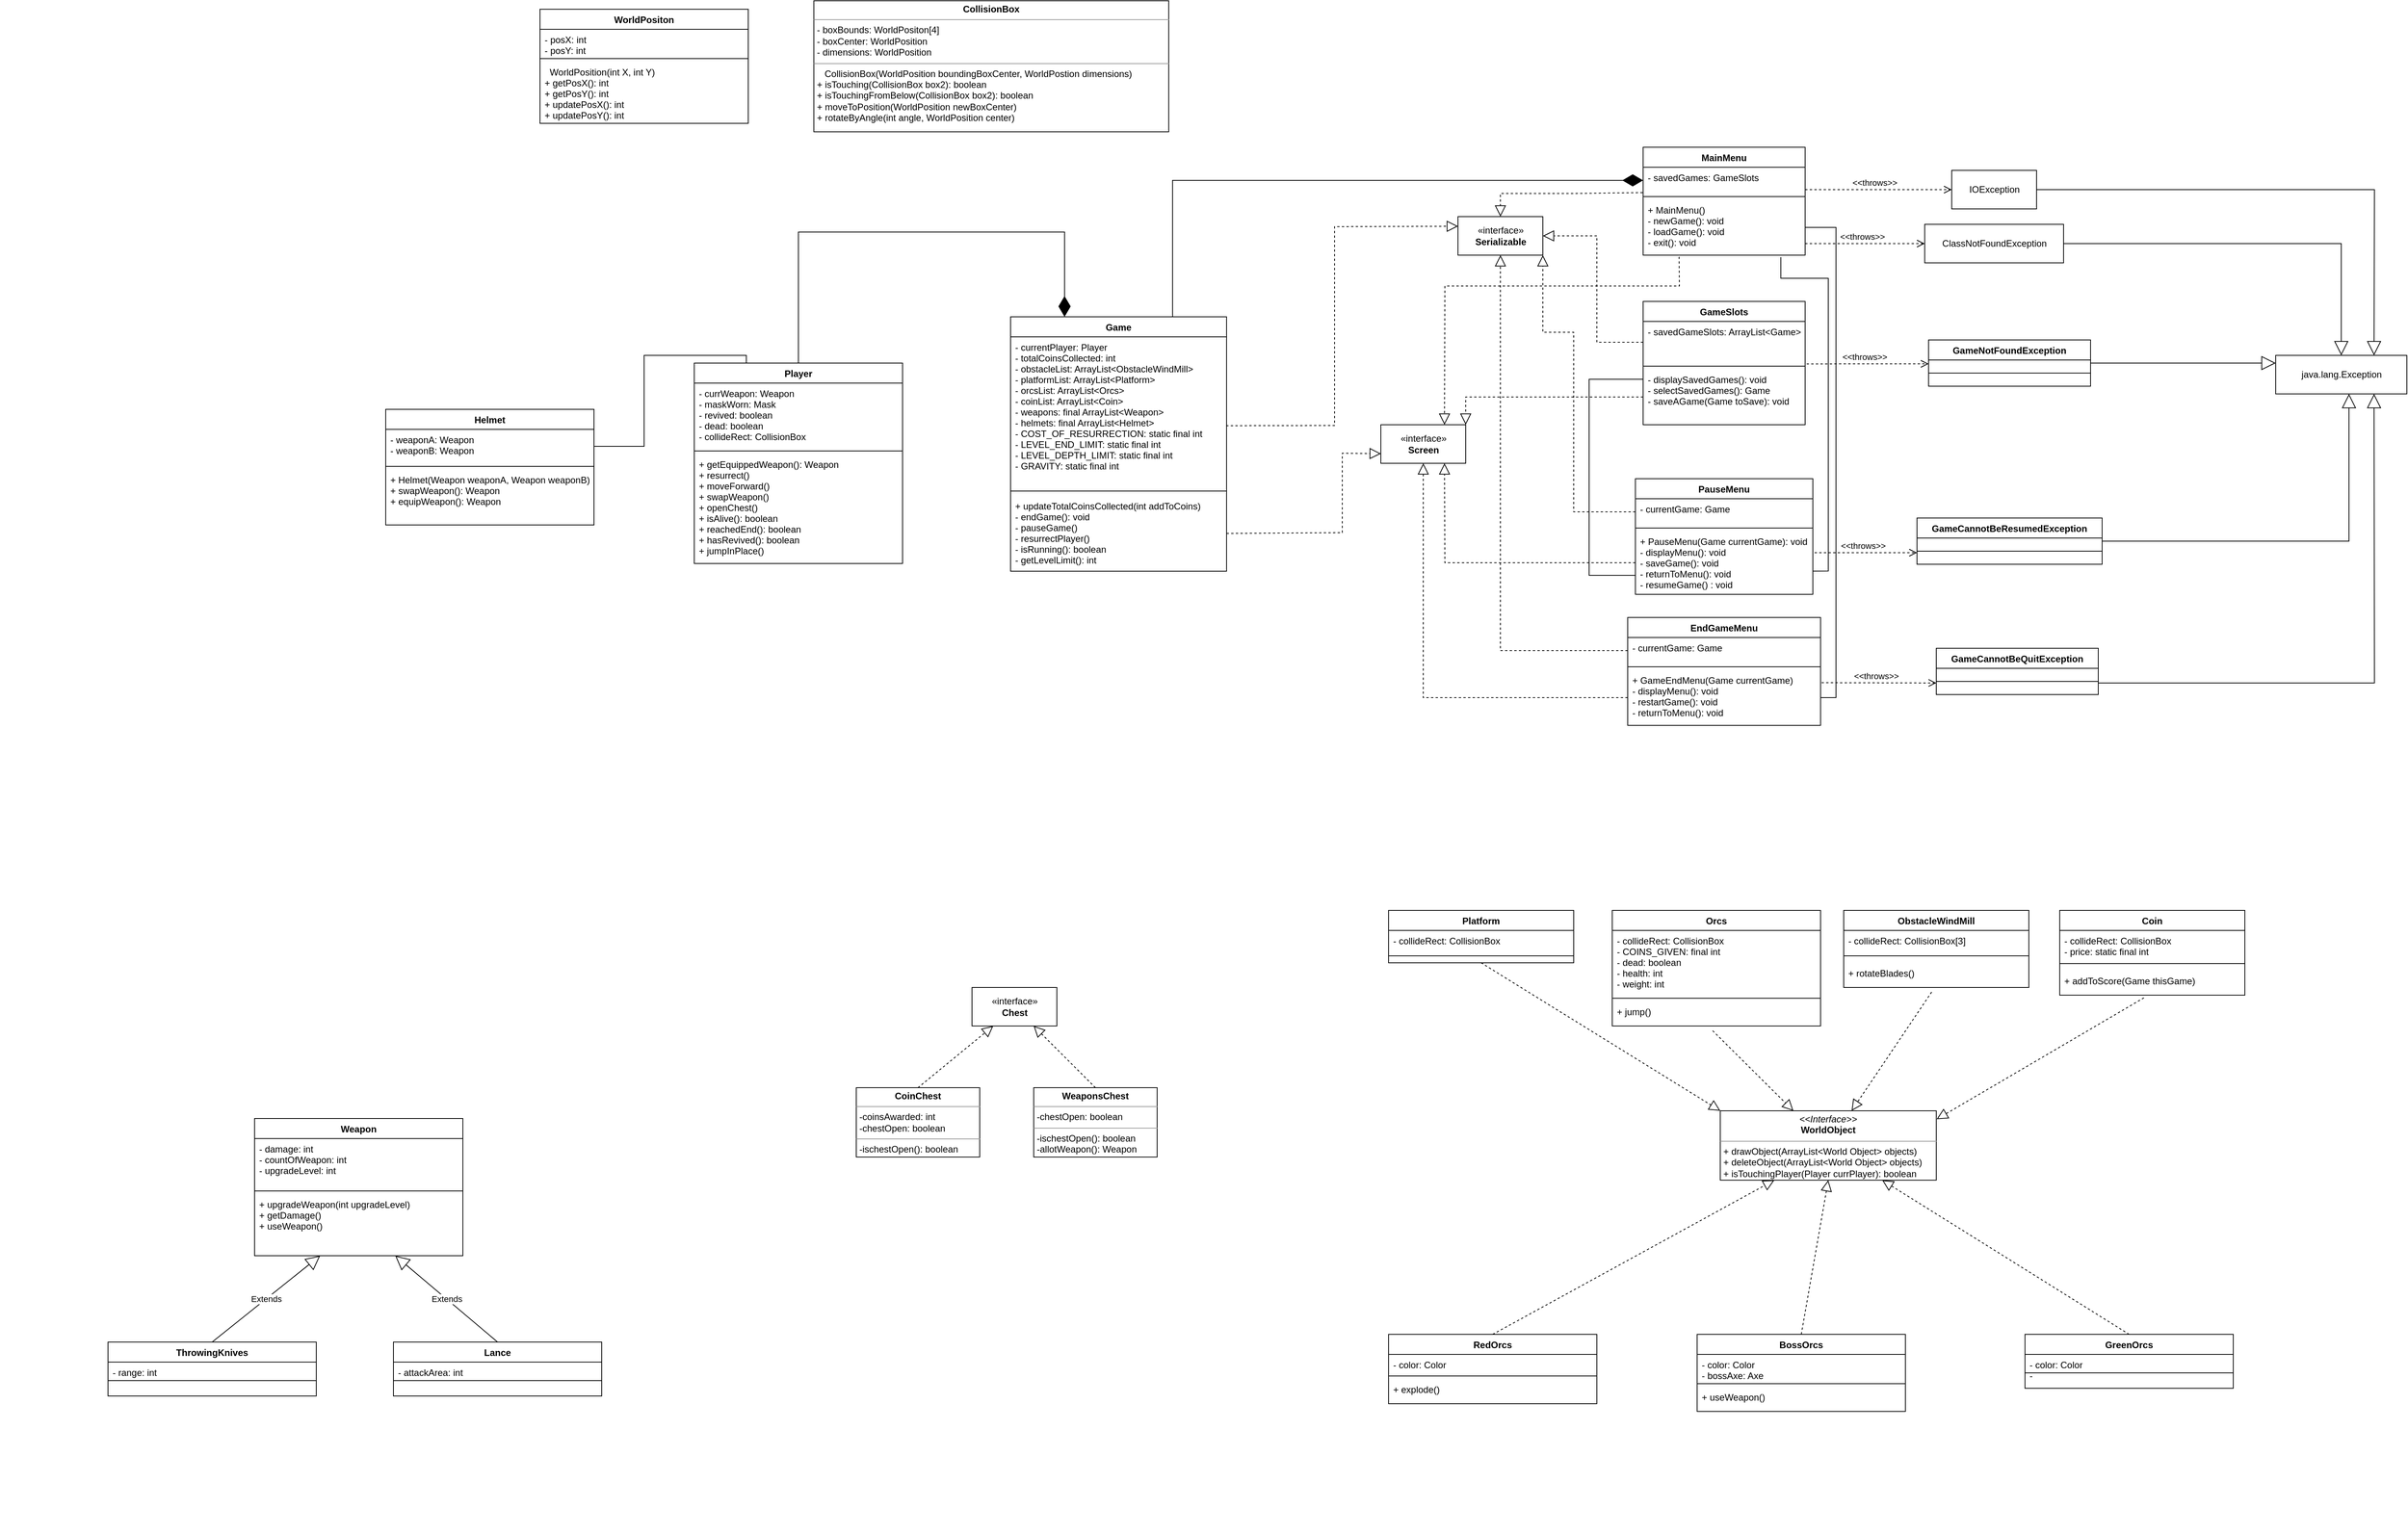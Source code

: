 <mxfile version="15.8.3" type="github">
  <diagram id="gX0NP72L9NF0O32XfgGe" name="Page-1">
    <mxGraphModel dx="6495" dy="1543" grid="1" gridSize="10" guides="1" tooltips="1" connect="1" arrows="1" fold="1" page="1" pageScale="1" pageWidth="3300" pageHeight="4681" math="0" shadow="0">
      <root>
        <mxCell id="0" />
        <mxCell id="1" parent="0" />
        <mxCell id="hK0s2O0z6G4P-B0Uy8Qg-1" value="«interface»&lt;br&gt;&lt;b&gt;Serializable&lt;/b&gt;" style="html=1;" parent="1" vertex="1">
          <mxGeometry x="1850" y="310" width="110" height="50" as="geometry" />
        </mxCell>
        <mxCell id="hK0s2O0z6G4P-B0Uy8Qg-2" value="MainMenu" style="swimlane;fontStyle=1;align=center;verticalAlign=top;childLayout=stackLayout;horizontal=1;startSize=26;horizontalStack=0;resizeParent=1;resizeParentMax=0;resizeLast=0;collapsible=1;marginBottom=0;" parent="1" vertex="1">
          <mxGeometry x="2090" y="220" width="210" height="140" as="geometry" />
        </mxCell>
        <mxCell id="hK0s2O0z6G4P-B0Uy8Qg-3" value="- savedGames: GameSlots" style="text;strokeColor=none;fillColor=none;align=left;verticalAlign=top;spacingLeft=4;spacingRight=4;overflow=hidden;rotatable=0;points=[[0,0.5],[1,0.5]];portConstraint=eastwest;" parent="hK0s2O0z6G4P-B0Uy8Qg-2" vertex="1">
          <mxGeometry y="26" width="210" height="34" as="geometry" />
        </mxCell>
        <mxCell id="hK0s2O0z6G4P-B0Uy8Qg-4" value="" style="line;strokeWidth=1;fillColor=none;align=left;verticalAlign=middle;spacingTop=-1;spacingLeft=3;spacingRight=3;rotatable=0;labelPosition=right;points=[];portConstraint=eastwest;" parent="hK0s2O0z6G4P-B0Uy8Qg-2" vertex="1">
          <mxGeometry y="60" width="210" height="8" as="geometry" />
        </mxCell>
        <mxCell id="hK0s2O0z6G4P-B0Uy8Qg-5" value="+ MainMenu()&#xa;- newGame(): void&#xa;- loadGame(): void&#xa;- exit(): void" style="text;strokeColor=none;fillColor=none;align=left;verticalAlign=top;spacingLeft=4;spacingRight=4;overflow=hidden;rotatable=0;points=[[0,0.5],[1,0.5]];portConstraint=eastwest;" parent="hK0s2O0z6G4P-B0Uy8Qg-2" vertex="1">
          <mxGeometry y="68" width="210" height="72" as="geometry" />
        </mxCell>
        <mxCell id="vOEEPBtdWCrj8-D4H_Gn-2" value="Game" style="swimlane;fontStyle=1;align=center;verticalAlign=top;childLayout=stackLayout;horizontal=1;startSize=26;horizontalStack=0;resizeParent=1;resizeParentMax=0;resizeLast=0;collapsible=1;marginBottom=0;" parent="1" vertex="1">
          <mxGeometry x="1270" y="440" width="280" height="330" as="geometry" />
        </mxCell>
        <mxCell id="vOEEPBtdWCrj8-D4H_Gn-3" value="- currentPlayer: Player&#xa;- totalCoinsCollected: int&#xa;- obstacleList: ArrayList&lt;ObstacleWindMill&gt;&#xa;- platformList: ArrayList&lt;Platform&gt;&#xa;- orcsList: ArrayList&lt;Orcs&gt;&#xa;- coinList: ArrayList&lt;Coin&gt;&#xa;- weapons: final ArrayList&lt;Weapon&gt;&#xa;- helmets: final ArrayList&lt;Helmet&gt;&#xa;- COST_OF_RESURRECTION: static final int&#xa;- LEVEL_END_LIMIT: static final int&#xa;- LEVEL_DEPTH_LIMIT: static final int&#xa;- GRAVITY: static final int&#xa;" style="text;strokeColor=none;fillColor=none;align=left;verticalAlign=top;spacingLeft=4;spacingRight=4;overflow=hidden;rotatable=0;points=[[0,0.5],[1,0.5]];portConstraint=eastwest;" parent="vOEEPBtdWCrj8-D4H_Gn-2" vertex="1">
          <mxGeometry y="26" width="280" height="194" as="geometry" />
        </mxCell>
        <mxCell id="vOEEPBtdWCrj8-D4H_Gn-4" value="" style="line;strokeWidth=1;fillColor=none;align=left;verticalAlign=middle;spacingTop=-1;spacingLeft=3;spacingRight=3;rotatable=0;labelPosition=right;points=[];portConstraint=eastwest;" parent="vOEEPBtdWCrj8-D4H_Gn-2" vertex="1">
          <mxGeometry y="220" width="280" height="12" as="geometry" />
        </mxCell>
        <mxCell id="vOEEPBtdWCrj8-D4H_Gn-5" value="+ updateTotalCoinsCollected(int addToCoins)&#xa;- endGame(): void&#xa;- pauseGame()&#xa;- resurrectPlayer()&#xa;- isRunning(): boolean&#xa;- getLevelLimit(): int" style="text;strokeColor=none;fillColor=none;align=left;verticalAlign=top;spacingLeft=4;spacingRight=4;overflow=hidden;rotatable=0;points=[[0,0.5],[1,0.5]];portConstraint=eastwest;" parent="vOEEPBtdWCrj8-D4H_Gn-2" vertex="1">
          <mxGeometry y="232" width="280" height="98" as="geometry" />
        </mxCell>
        <mxCell id="vOEEPBtdWCrj8-D4H_Gn-6" value="Player" style="swimlane;fontStyle=1;align=center;verticalAlign=top;childLayout=stackLayout;horizontal=1;startSize=26;horizontalStack=0;resizeParent=1;resizeParentMax=0;resizeLast=0;collapsible=1;marginBottom=0;" parent="1" vertex="1">
          <mxGeometry x="860" y="500" width="270" height="260" as="geometry" />
        </mxCell>
        <mxCell id="vOEEPBtdWCrj8-D4H_Gn-7" value="- currWeapon: Weapon&#xa;- maskWorn: Mask&#xa;- revived: boolean&#xa;- dead: boolean&#xa;- collideRect: CollisionBox" style="text;strokeColor=none;fillColor=none;align=left;verticalAlign=top;spacingLeft=4;spacingRight=4;overflow=hidden;rotatable=0;points=[[0,0.5],[1,0.5]];portConstraint=eastwest;" parent="vOEEPBtdWCrj8-D4H_Gn-6" vertex="1">
          <mxGeometry y="26" width="270" height="84" as="geometry" />
        </mxCell>
        <mxCell id="vOEEPBtdWCrj8-D4H_Gn-8" value="" style="line;strokeWidth=1;fillColor=none;align=left;verticalAlign=middle;spacingTop=-1;spacingLeft=3;spacingRight=3;rotatable=0;labelPosition=right;points=[];portConstraint=eastwest;" parent="vOEEPBtdWCrj8-D4H_Gn-6" vertex="1">
          <mxGeometry y="110" width="270" height="8" as="geometry" />
        </mxCell>
        <mxCell id="vOEEPBtdWCrj8-D4H_Gn-9" value="+ getEquippedWeapon(): Weapon&#xa;+ resurrect()&#xa;+ moveForward()&#xa;+ swapWeapon()&#xa;+ openChest()&#xa;+ isAlive(): boolean&#xa;+ reachedEnd(): boolean&#xa;+ hasRevived(): boolean&#xa;+ jumpInPlace()" style="text;strokeColor=none;fillColor=none;align=left;verticalAlign=top;spacingLeft=4;spacingRight=4;overflow=hidden;rotatable=0;points=[[0,0.5],[1,0.5]];portConstraint=eastwest;" parent="vOEEPBtdWCrj8-D4H_Gn-6" vertex="1">
          <mxGeometry y="118" width="270" height="142" as="geometry" />
        </mxCell>
        <mxCell id="vOEEPBtdWCrj8-D4H_Gn-15" value="GameSlots" style="swimlane;fontStyle=1;align=center;verticalAlign=top;childLayout=stackLayout;horizontal=1;startSize=26;horizontalStack=0;resizeParent=1;resizeParentMax=0;resizeLast=0;collapsible=1;marginBottom=0;" parent="1" vertex="1">
          <mxGeometry x="2090" y="420" width="210" height="160" as="geometry" />
        </mxCell>
        <mxCell id="vOEEPBtdWCrj8-D4H_Gn-16" value="- savedGameSlots: ArrayList&lt;Game&gt;" style="text;strokeColor=none;fillColor=none;align=left;verticalAlign=top;spacingLeft=4;spacingRight=4;overflow=hidden;rotatable=0;points=[[0,0.5],[1,0.5]];portConstraint=eastwest;" parent="vOEEPBtdWCrj8-D4H_Gn-15" vertex="1">
          <mxGeometry y="26" width="210" height="54" as="geometry" />
        </mxCell>
        <mxCell id="vOEEPBtdWCrj8-D4H_Gn-17" value="" style="line;strokeWidth=1;fillColor=none;align=left;verticalAlign=middle;spacingTop=-1;spacingLeft=3;spacingRight=3;rotatable=0;labelPosition=right;points=[];portConstraint=eastwest;" parent="vOEEPBtdWCrj8-D4H_Gn-15" vertex="1">
          <mxGeometry y="80" width="210" height="8" as="geometry" />
        </mxCell>
        <mxCell id="vOEEPBtdWCrj8-D4H_Gn-18" value="- displaySavedGames(): void&#xa;- selectSavedGames(): Game&#xa;- saveAGame(Game toSave): void&#xa;" style="text;strokeColor=none;fillColor=none;align=left;verticalAlign=top;spacingLeft=4;spacingRight=4;overflow=hidden;rotatable=0;points=[[0,0.5],[1,0.5]];portConstraint=eastwest;" parent="vOEEPBtdWCrj8-D4H_Gn-15" vertex="1">
          <mxGeometry y="88" width="210" height="72" as="geometry" />
        </mxCell>
        <mxCell id="vOEEPBtdWCrj8-D4H_Gn-20" value="PauseMenu" style="swimlane;fontStyle=1;align=center;verticalAlign=top;childLayout=stackLayout;horizontal=1;startSize=26;horizontalStack=0;resizeParent=1;resizeParentMax=0;resizeLast=0;collapsible=1;marginBottom=0;" parent="1" vertex="1">
          <mxGeometry x="2080" y="650" width="230" height="150" as="geometry" />
        </mxCell>
        <mxCell id="vOEEPBtdWCrj8-D4H_Gn-21" value="- currentGame: Game" style="text;strokeColor=none;fillColor=none;align=left;verticalAlign=top;spacingLeft=4;spacingRight=4;overflow=hidden;rotatable=0;points=[[0,0.5],[1,0.5]];portConstraint=eastwest;" parent="vOEEPBtdWCrj8-D4H_Gn-20" vertex="1">
          <mxGeometry y="26" width="230" height="34" as="geometry" />
        </mxCell>
        <mxCell id="vOEEPBtdWCrj8-D4H_Gn-22" value="" style="line;strokeWidth=1;fillColor=none;align=left;verticalAlign=middle;spacingTop=-1;spacingLeft=3;spacingRight=3;rotatable=0;labelPosition=right;points=[];portConstraint=eastwest;" parent="vOEEPBtdWCrj8-D4H_Gn-20" vertex="1">
          <mxGeometry y="60" width="230" height="8" as="geometry" />
        </mxCell>
        <mxCell id="vOEEPBtdWCrj8-D4H_Gn-23" value="+ PauseMenu(Game currentGame): void&#xa;- displayMenu(): void&#xa;- saveGame(): void&#xa;- returnToMenu(): void&#xa;- resumeGame() : void" style="text;strokeColor=none;fillColor=none;align=left;verticalAlign=top;spacingLeft=4;spacingRight=4;overflow=hidden;rotatable=0;points=[[0,0.5],[1,0.5]];portConstraint=eastwest;" parent="vOEEPBtdWCrj8-D4H_Gn-20" vertex="1">
          <mxGeometry y="68" width="230" height="82" as="geometry" />
        </mxCell>
        <mxCell id="vOEEPBtdWCrj8-D4H_Gn-24" value="Helmet" style="swimlane;fontStyle=1;align=center;verticalAlign=top;childLayout=stackLayout;horizontal=1;startSize=26;horizontalStack=0;resizeParent=1;resizeParentMax=0;resizeLast=0;collapsible=1;marginBottom=0;" parent="1" vertex="1">
          <mxGeometry x="460" y="560" width="270" height="150" as="geometry" />
        </mxCell>
        <mxCell id="vOEEPBtdWCrj8-D4H_Gn-25" value="- weaponA: Weapon&#xa;- weaponB: Weapon" style="text;strokeColor=none;fillColor=none;align=left;verticalAlign=top;spacingLeft=4;spacingRight=4;overflow=hidden;rotatable=0;points=[[0,0.5],[1,0.5]];portConstraint=eastwest;" parent="vOEEPBtdWCrj8-D4H_Gn-24" vertex="1">
          <mxGeometry y="26" width="270" height="44" as="geometry" />
        </mxCell>
        <mxCell id="vOEEPBtdWCrj8-D4H_Gn-26" value="" style="line;strokeWidth=1;fillColor=none;align=left;verticalAlign=middle;spacingTop=-1;spacingLeft=3;spacingRight=3;rotatable=0;labelPosition=right;points=[];portConstraint=eastwest;" parent="vOEEPBtdWCrj8-D4H_Gn-24" vertex="1">
          <mxGeometry y="70" width="270" height="8" as="geometry" />
        </mxCell>
        <mxCell id="vOEEPBtdWCrj8-D4H_Gn-27" value="+ Helmet(Weapon weaponA, Weapon weaponB)&#xa;+ swapWeapon(): Weapon&#xa;+ equipWeapon(): Weapon" style="text;strokeColor=none;fillColor=none;align=left;verticalAlign=top;spacingLeft=4;spacingRight=4;overflow=hidden;rotatable=0;points=[[0,0.5],[1,0.5]];portConstraint=eastwest;" parent="vOEEPBtdWCrj8-D4H_Gn-24" vertex="1">
          <mxGeometry y="78" width="270" height="72" as="geometry" />
        </mxCell>
        <mxCell id="x3uX6tjqPAJb4ptlxCma-19" value="WorldPositon" style="swimlane;fontStyle=1;align=center;verticalAlign=top;childLayout=stackLayout;horizontal=1;startSize=26;horizontalStack=0;resizeParent=1;resizeParentMax=0;resizeLast=0;collapsible=1;marginBottom=0;" parent="1" vertex="1">
          <mxGeometry x="660" y="41" width="270" height="148" as="geometry">
            <mxRectangle x="330" y="780" width="70" height="26" as="alternateBounds" />
          </mxGeometry>
        </mxCell>
        <mxCell id="x3uX6tjqPAJb4ptlxCma-20" value="- posX: int&#xa;- posY: int" style="text;strokeColor=none;fillColor=none;align=left;verticalAlign=top;spacingLeft=4;spacingRight=4;overflow=hidden;rotatable=0;points=[[0,0.5],[1,0.5]];portConstraint=eastwest;" parent="x3uX6tjqPAJb4ptlxCma-19" vertex="1">
          <mxGeometry y="26" width="270" height="34" as="geometry" />
        </mxCell>
        <mxCell id="x3uX6tjqPAJb4ptlxCma-21" value="" style="line;strokeWidth=1;fillColor=none;align=left;verticalAlign=middle;spacingTop=-1;spacingLeft=3;spacingRight=3;rotatable=0;labelPosition=right;points=[];portConstraint=eastwest;" parent="x3uX6tjqPAJb4ptlxCma-19" vertex="1">
          <mxGeometry y="60" width="270" height="8" as="geometry" />
        </mxCell>
        <mxCell id="x3uX6tjqPAJb4ptlxCma-22" value="  WorldPosition(int X, int Y)&#xa;+ getPosX(): int&#xa;+ getPosY(): int&#xa;+ updatePosX(): int&#xa;+ updatePosY(): int" style="text;strokeColor=none;fillColor=none;align=left;verticalAlign=top;spacingLeft=4;spacingRight=4;overflow=hidden;rotatable=0;points=[[0,0.5],[1,0.5]];portConstraint=eastwest;" parent="x3uX6tjqPAJb4ptlxCma-19" vertex="1">
          <mxGeometry y="68" width="270" height="80" as="geometry" />
        </mxCell>
        <mxCell id="x3uX6tjqPAJb4ptlxCma-23" value="&lt;p style=&quot;margin: 0px ; margin-top: 4px ; text-align: center&quot;&gt;&lt;b&gt;CollisionBox&lt;/b&gt;&lt;/p&gt;&lt;hr size=&quot;1&quot;&gt;&lt;p style=&quot;margin: 0px ; margin-left: 4px&quot;&gt;- boxBounds: WorldPositon[4]&lt;/p&gt;&lt;p style=&quot;margin: 0px ; margin-left: 4px&quot;&gt;- boxCenter: WorldPosition&lt;/p&gt;&lt;p style=&quot;margin: 0px ; margin-left: 4px&quot;&gt;- dimensions: WorldPosition&lt;/p&gt;&lt;hr size=&quot;1&quot;&gt;&lt;p style=&quot;margin: 0px ; margin-left: 4px&quot;&gt;&amp;nbsp; &amp;nbsp;CollisionBox(WorldPosition boundingBoxCenter, WorldPostion dimensions)&lt;/p&gt;&lt;p style=&quot;margin: 0px ; margin-left: 4px&quot;&gt;+ isTouching(CollisionBox box2): boolean&lt;br&gt;&lt;/p&gt;&lt;p style=&quot;margin: 0px ; margin-left: 4px&quot;&gt;+ isTouchingFromBelow(CollisionBox box2): boolean&lt;/p&gt;&lt;p style=&quot;margin: 0px ; margin-left: 4px&quot;&gt;+ moveToPosition(WorldPosition newBoxCenter)&lt;/p&gt;&lt;p style=&quot;margin: 0px ; margin-left: 4px&quot;&gt;+ rotateByAngle(int angle, WorldPosition center)&lt;/p&gt;" style="verticalAlign=top;align=left;overflow=fill;fontSize=12;fontFamily=Helvetica;html=1;" parent="1" vertex="1">
          <mxGeometry x="1015" y="30" width="460" height="170" as="geometry" />
        </mxCell>
        <mxCell id="x3uX6tjqPAJb4ptlxCma-48" value="" style="group" parent="1" vertex="1" connectable="0">
          <mxGeometry x="1760" y="1050" width="1110" height="510" as="geometry" />
        </mxCell>
        <mxCell id="6ModIIwXUPOdRBtdrD3C-42" value="" style="group" vertex="1" connectable="0" parent="x3uX6tjqPAJb4ptlxCma-48">
          <mxGeometry y="160" width="1110" height="350" as="geometry" />
        </mxCell>
        <mxCell id="JK8JX9TBD_QUvxRM9hjS-21" value="Orcs" style="swimlane;fontStyle=1;align=center;verticalAlign=top;childLayout=stackLayout;horizontal=1;startSize=26;horizontalStack=0;resizeParent=1;resizeParentMax=0;resizeLast=0;collapsible=1;marginBottom=0;" parent="6ModIIwXUPOdRBtdrD3C-42" vertex="1">
          <mxGeometry x="290" width="270" height="150" as="geometry">
            <mxRectangle x="330" y="780" width="70" height="26" as="alternateBounds" />
          </mxGeometry>
        </mxCell>
        <mxCell id="JK8JX9TBD_QUvxRM9hjS-22" value="- collideRect: CollisionBox&#xa;- COINS_GIVEN: final int&#xa;- dead: boolean&#xa;- health: int&#xa;- weight: int" style="text;strokeColor=none;fillColor=none;align=left;verticalAlign=top;spacingLeft=4;spacingRight=4;overflow=hidden;rotatable=0;points=[[0,0.5],[1,0.5]];portConstraint=eastwest;" parent="JK8JX9TBD_QUvxRM9hjS-21" vertex="1">
          <mxGeometry y="26" width="270" height="84" as="geometry" />
        </mxCell>
        <mxCell id="JK8JX9TBD_QUvxRM9hjS-23" value="" style="line;strokeWidth=1;fillColor=none;align=left;verticalAlign=middle;spacingTop=-1;spacingLeft=3;spacingRight=3;rotatable=0;labelPosition=right;points=[];portConstraint=eastwest;" parent="JK8JX9TBD_QUvxRM9hjS-21" vertex="1">
          <mxGeometry y="110" width="270" height="8" as="geometry" />
        </mxCell>
        <mxCell id="JK8JX9TBD_QUvxRM9hjS-24" value="+ jump()" style="text;strokeColor=none;fillColor=none;align=left;verticalAlign=top;spacingLeft=4;spacingRight=4;overflow=hidden;rotatable=0;points=[[0,0.5],[1,0.5]];portConstraint=eastwest;" parent="JK8JX9TBD_QUvxRM9hjS-21" vertex="1">
          <mxGeometry y="118" width="270" height="32" as="geometry" />
        </mxCell>
        <mxCell id="JK8JX9TBD_QUvxRM9hjS-25" value="ObstacleWindMill" style="swimlane;fontStyle=1;align=center;verticalAlign=top;childLayout=stackLayout;horizontal=1;startSize=26;horizontalStack=0;resizeParent=1;resizeParentMax=0;resizeLast=0;collapsible=1;marginBottom=0;" parent="6ModIIwXUPOdRBtdrD3C-42" vertex="1">
          <mxGeometry x="590" width="240" height="100" as="geometry">
            <mxRectangle x="330" y="780" width="70" height="26" as="alternateBounds" />
          </mxGeometry>
        </mxCell>
        <mxCell id="JK8JX9TBD_QUvxRM9hjS-26" value="- collideRect: CollisionBox[3] &#xa;" style="text;strokeColor=none;fillColor=none;align=left;verticalAlign=top;spacingLeft=4;spacingRight=4;overflow=hidden;rotatable=0;points=[[0,0.5],[1,0.5]];portConstraint=eastwest;" parent="JK8JX9TBD_QUvxRM9hjS-25" vertex="1">
          <mxGeometry y="26" width="240" height="24" as="geometry" />
        </mxCell>
        <mxCell id="JK8JX9TBD_QUvxRM9hjS-27" value="" style="line;strokeWidth=1;fillColor=none;align=left;verticalAlign=middle;spacingTop=-1;spacingLeft=3;spacingRight=3;rotatable=0;labelPosition=right;points=[];portConstraint=eastwest;" parent="JK8JX9TBD_QUvxRM9hjS-25" vertex="1">
          <mxGeometry y="50" width="240" height="18" as="geometry" />
        </mxCell>
        <mxCell id="JK8JX9TBD_QUvxRM9hjS-28" value="+ rotateBlades()" style="text;strokeColor=none;fillColor=none;align=left;verticalAlign=top;spacingLeft=4;spacingRight=4;overflow=hidden;rotatable=0;points=[[0,0.5],[1,0.5]];portConstraint=eastwest;fontStyle=0" parent="JK8JX9TBD_QUvxRM9hjS-25" vertex="1">
          <mxGeometry y="68" width="240" height="32" as="geometry" />
        </mxCell>
        <mxCell id="x3uX6tjqPAJb4ptlxCma-26" value="Platform" style="swimlane;fontStyle=1;align=center;verticalAlign=top;childLayout=stackLayout;horizontal=1;startSize=26;horizontalStack=0;resizeParent=1;resizeParentMax=0;resizeLast=0;collapsible=1;marginBottom=0;" parent="6ModIIwXUPOdRBtdrD3C-42" vertex="1">
          <mxGeometry width="240" height="68" as="geometry">
            <mxRectangle x="330" y="780" width="70" height="26" as="alternateBounds" />
          </mxGeometry>
        </mxCell>
        <mxCell id="x3uX6tjqPAJb4ptlxCma-27" value="- collideRect: CollisionBox" style="text;strokeColor=none;fillColor=none;align=left;verticalAlign=top;spacingLeft=4;spacingRight=4;overflow=hidden;rotatable=0;points=[[0,0.5],[1,0.5]];portConstraint=eastwest;" parent="x3uX6tjqPAJb4ptlxCma-26" vertex="1">
          <mxGeometry y="26" width="240" height="24" as="geometry" />
        </mxCell>
        <mxCell id="x3uX6tjqPAJb4ptlxCma-28" value="" style="line;strokeWidth=1;fillColor=none;align=left;verticalAlign=middle;spacingTop=-1;spacingLeft=3;spacingRight=3;rotatable=0;labelPosition=right;points=[];portConstraint=eastwest;" parent="x3uX6tjqPAJb4ptlxCma-26" vertex="1">
          <mxGeometry y="50" width="240" height="18" as="geometry" />
        </mxCell>
        <mxCell id="x3uX6tjqPAJb4ptlxCma-37" value="&lt;p style=&quot;margin: 0px ; margin-top: 4px ; text-align: center&quot;&gt;&lt;i&gt;&amp;lt;&amp;lt;Interface&amp;gt;&amp;gt;&lt;/i&gt;&lt;br&gt;&lt;b&gt;WorldObject&lt;/b&gt;&lt;/p&gt;&lt;hr size=&quot;1&quot;&gt;&lt;p style=&quot;margin: 0px ; margin-left: 4px&quot;&gt;&lt;span&gt;+ drawObject(ArrayList&amp;lt;World Object&amp;gt; objects)&lt;/span&gt;&lt;/p&gt;&lt;p style=&quot;margin: 0px ; margin-left: 4px&quot;&gt;&lt;span&gt;+ deleteObject(ArrayList&amp;lt;World Object&amp;gt; objects)&lt;/span&gt;&lt;/p&gt;&lt;p style=&quot;margin: 0px ; margin-left: 4px&quot;&gt;&lt;span&gt;+ isTouchingPlayer(Player currPlayer): boolean&lt;/span&gt;&lt;/p&gt;" style="verticalAlign=top;align=left;overflow=fill;fontSize=12;fontFamily=Helvetica;html=1;" parent="6ModIIwXUPOdRBtdrD3C-42" vertex="1">
          <mxGeometry x="430" y="260" width="280" height="90" as="geometry" />
        </mxCell>
        <mxCell id="x3uX6tjqPAJb4ptlxCma-42" value="Coin" style="swimlane;fontStyle=1;align=center;verticalAlign=top;childLayout=stackLayout;horizontal=1;startSize=26;horizontalStack=0;resizeParent=1;resizeParentMax=0;resizeLast=0;collapsible=1;marginBottom=0;" parent="6ModIIwXUPOdRBtdrD3C-42" vertex="1">
          <mxGeometry x="870" width="240" height="110" as="geometry">
            <mxRectangle x="330" y="780" width="70" height="26" as="alternateBounds" />
          </mxGeometry>
        </mxCell>
        <mxCell id="x3uX6tjqPAJb4ptlxCma-43" value="- collideRect: CollisionBox&#xa;- price: static final int" style="text;strokeColor=none;fillColor=none;align=left;verticalAlign=top;spacingLeft=4;spacingRight=4;overflow=hidden;rotatable=0;points=[[0,0.5],[1,0.5]];portConstraint=eastwest;" parent="x3uX6tjqPAJb4ptlxCma-42" vertex="1">
          <mxGeometry y="26" width="240" height="34" as="geometry" />
        </mxCell>
        <mxCell id="x3uX6tjqPAJb4ptlxCma-44" value="" style="line;strokeWidth=1;fillColor=none;align=left;verticalAlign=middle;spacingTop=-1;spacingLeft=3;spacingRight=3;rotatable=0;labelPosition=right;points=[];portConstraint=eastwest;" parent="x3uX6tjqPAJb4ptlxCma-42" vertex="1">
          <mxGeometry y="60" width="240" height="18" as="geometry" />
        </mxCell>
        <mxCell id="x3uX6tjqPAJb4ptlxCma-45" value="+ addToScore(Game thisGame)" style="text;strokeColor=none;fillColor=none;align=left;verticalAlign=top;spacingLeft=4;spacingRight=4;overflow=hidden;rotatable=0;points=[[0,0.5],[1,0.5]];portConstraint=eastwest;fontStyle=0" parent="x3uX6tjqPAJb4ptlxCma-42" vertex="1">
          <mxGeometry y="78" width="240" height="32" as="geometry" />
        </mxCell>
        <mxCell id="6ModIIwXUPOdRBtdrD3C-21" value="" style="endArrow=block;dashed=1;endFill=0;endSize=12;html=1;rounded=0;exitX=0.5;exitY=1;exitDx=0;exitDy=0;" edge="1" parent="6ModIIwXUPOdRBtdrD3C-42" source="x3uX6tjqPAJb4ptlxCma-26">
          <mxGeometry width="160" relative="1" as="geometry">
            <mxPoint x="-60" y="-225" as="sourcePoint" />
            <mxPoint x="430" y="260" as="targetPoint" />
            <Array as="points" />
          </mxGeometry>
        </mxCell>
        <mxCell id="6ModIIwXUPOdRBtdrD3C-24" value="" style="endArrow=block;dashed=1;endFill=0;endSize=12;html=1;rounded=0;exitX=0.482;exitY=1.19;exitDx=0;exitDy=0;exitPerimeter=0;" edge="1" parent="6ModIIwXUPOdRBtdrD3C-42" source="JK8JX9TBD_QUvxRM9hjS-24" target="x3uX6tjqPAJb4ptlxCma-37">
          <mxGeometry width="160" relative="1" as="geometry">
            <mxPoint x="130" y="10" as="sourcePoint" />
            <mxPoint x="420" y="-60" as="targetPoint" />
            <Array as="points" />
          </mxGeometry>
        </mxCell>
        <mxCell id="6ModIIwXUPOdRBtdrD3C-25" value="" style="endArrow=block;dashed=1;endFill=0;endSize=12;html=1;rounded=0;exitX=0.475;exitY=1.185;exitDx=0;exitDy=0;exitPerimeter=0;" edge="1" parent="6ModIIwXUPOdRBtdrD3C-42" source="JK8JX9TBD_QUvxRM9hjS-28" target="x3uX6tjqPAJb4ptlxCma-37">
          <mxGeometry width="160" relative="1" as="geometry">
            <mxPoint x="435" y="10" as="sourcePoint" />
            <mxPoint x="490" y="-60" as="targetPoint" />
            <Array as="points" />
          </mxGeometry>
        </mxCell>
        <mxCell id="6ModIIwXUPOdRBtdrD3C-26" value="" style="endArrow=block;dashed=1;endFill=0;endSize=12;html=1;rounded=0;exitX=0.455;exitY=1.106;exitDx=0;exitDy=0;entryX=1.002;entryY=0.121;entryDx=0;entryDy=0;exitPerimeter=0;entryPerimeter=0;" edge="1" parent="6ModIIwXUPOdRBtdrD3C-42" source="x3uX6tjqPAJb4ptlxCma-45" target="x3uX6tjqPAJb4ptlxCma-37">
          <mxGeometry width="160" relative="1" as="geometry">
            <mxPoint x="445" y="20" as="sourcePoint" />
            <mxPoint x="500" y="-50" as="targetPoint" />
            <Array as="points" />
          </mxGeometry>
        </mxCell>
        <mxCell id="x3uX6tjqPAJb4ptlxCma-54" value="EndGameMenu" style="swimlane;fontStyle=1;align=center;verticalAlign=top;childLayout=stackLayout;horizontal=1;startSize=26;horizontalStack=0;resizeParent=1;resizeParentMax=0;resizeLast=0;collapsible=1;marginBottom=0;" parent="x3uX6tjqPAJb4ptlxCma-48" vertex="1">
          <mxGeometry x="310" y="-220" width="250" height="140" as="geometry" />
        </mxCell>
        <mxCell id="x3uX6tjqPAJb4ptlxCma-55" value="- currentGame: Game" style="text;strokeColor=none;fillColor=none;align=left;verticalAlign=top;spacingLeft=4;spacingRight=4;overflow=hidden;rotatable=0;points=[[0,0.5],[1,0.5]];portConstraint=eastwest;" parent="x3uX6tjqPAJb4ptlxCma-54" vertex="1">
          <mxGeometry y="26" width="250" height="34" as="geometry" />
        </mxCell>
        <mxCell id="x3uX6tjqPAJb4ptlxCma-56" value="" style="line;strokeWidth=1;fillColor=none;align=left;verticalAlign=middle;spacingTop=-1;spacingLeft=3;spacingRight=3;rotatable=0;labelPosition=right;points=[];portConstraint=eastwest;" parent="x3uX6tjqPAJb4ptlxCma-54" vertex="1">
          <mxGeometry y="60" width="250" height="8" as="geometry" />
        </mxCell>
        <mxCell id="x3uX6tjqPAJb4ptlxCma-57" value="+ GameEndMenu(Game currentGame)&#xa;- displayMenu(): void&#xa;- restartGame(): void&#xa;- returnToMenu(): void" style="text;strokeColor=none;fillColor=none;align=left;verticalAlign=top;spacingLeft=4;spacingRight=4;overflow=hidden;rotatable=0;points=[[0,0.5],[1,0.5]];portConstraint=eastwest;" parent="x3uX6tjqPAJb4ptlxCma-54" vertex="1">
          <mxGeometry y="68" width="250" height="72" as="geometry" />
        </mxCell>
        <mxCell id="6ModIIwXUPOdRBtdrD3C-8" value="GameCannotBeQuitException" style="swimlane;fontStyle=1;align=center;verticalAlign=top;childLayout=stackLayout;horizontal=1;startSize=26;horizontalStack=0;resizeParent=1;resizeParentMax=0;resizeLast=0;collapsible=1;marginBottom=0;" vertex="1" parent="x3uX6tjqPAJb4ptlxCma-48">
          <mxGeometry x="710" y="-180" width="210" height="60" as="geometry" />
        </mxCell>
        <mxCell id="6ModIIwXUPOdRBtdrD3C-9" value="" style="line;strokeWidth=1;fillColor=none;align=left;verticalAlign=middle;spacingTop=-1;spacingLeft=3;spacingRight=3;rotatable=0;labelPosition=right;points=[];portConstraint=eastwest;" vertex="1" parent="6ModIIwXUPOdRBtdrD3C-8">
          <mxGeometry y="26" width="210" height="34" as="geometry" />
        </mxCell>
        <mxCell id="6ModIIwXUPOdRBtdrD3C-51" value="&amp;lt;&amp;lt;throws&amp;gt;&amp;gt;" style="html=1;verticalAlign=bottom;endArrow=open;dashed=1;endSize=8;rounded=0;exitX=1.005;exitY=0.231;exitDx=0;exitDy=0;exitPerimeter=0;entryX=0;entryY=0.75;entryDx=0;entryDy=0;" edge="1" parent="x3uX6tjqPAJb4ptlxCma-48" source="x3uX6tjqPAJb4ptlxCma-57" target="6ModIIwXUPOdRBtdrD3C-8">
          <mxGeometry x="-0.053" relative="1" as="geometry">
            <mxPoint x="562.3" y="-294.038" as="sourcePoint" />
            <mxPoint x="695" y="-294" as="targetPoint" />
            <Array as="points" />
            <mxPoint as="offset" />
          </mxGeometry>
        </mxCell>
        <mxCell id="x3uX6tjqPAJb4ptlxCma-49" value="" style="group" parent="1" vertex="1" connectable="0">
          <mxGeometry x="-40" y="1480" width="880" height="538" as="geometry" />
        </mxCell>
        <mxCell id="JK8JX9TBD_QUvxRM9hjS-1" value="Weapon" style="swimlane;fontStyle=1;align=center;verticalAlign=top;childLayout=stackLayout;horizontal=1;startSize=26;horizontalStack=0;resizeParent=1;resizeParentMax=0;resizeLast=0;collapsible=1;marginBottom=0;" parent="x3uX6tjqPAJb4ptlxCma-49" vertex="1">
          <mxGeometry x="330" width="270" height="178" as="geometry" />
        </mxCell>
        <mxCell id="JK8JX9TBD_QUvxRM9hjS-2" value="- damage: int&#xa;- countOfWeapon: int&#xa;- upgradeLevel: int" style="text;strokeColor=none;fillColor=none;align=left;verticalAlign=top;spacingLeft=4;spacingRight=4;overflow=hidden;rotatable=0;points=[[0,0.5],[1,0.5]];portConstraint=eastwest;" parent="JK8JX9TBD_QUvxRM9hjS-1" vertex="1">
          <mxGeometry y="26" width="270" height="64" as="geometry" />
        </mxCell>
        <mxCell id="JK8JX9TBD_QUvxRM9hjS-3" value="" style="line;strokeWidth=1;fillColor=none;align=left;verticalAlign=middle;spacingTop=-1;spacingLeft=3;spacingRight=3;rotatable=0;labelPosition=right;points=[];portConstraint=eastwest;" parent="JK8JX9TBD_QUvxRM9hjS-1" vertex="1">
          <mxGeometry y="90" width="270" height="8" as="geometry" />
        </mxCell>
        <mxCell id="JK8JX9TBD_QUvxRM9hjS-4" value="+ upgradeWeapon(int upgradeLevel)&#xa;+ getDamage()&#xa;+ useWeapon()" style="text;strokeColor=none;fillColor=none;align=left;verticalAlign=top;spacingLeft=4;spacingRight=4;overflow=hidden;rotatable=0;points=[[0,0.5],[1,0.5]];portConstraint=eastwest;" parent="JK8JX9TBD_QUvxRM9hjS-1" vertex="1">
          <mxGeometry y="98" width="270" height="80" as="geometry" />
        </mxCell>
        <mxCell id="JK8JX9TBD_QUvxRM9hjS-5" value="ThrowingKnives" style="swimlane;fontStyle=1;align=center;verticalAlign=top;childLayout=stackLayout;horizontal=1;startSize=26;horizontalStack=0;resizeParent=1;resizeParentMax=0;resizeLast=0;collapsible=1;marginBottom=0;" parent="x3uX6tjqPAJb4ptlxCma-49" vertex="1">
          <mxGeometry x="140" y="290" width="270" height="70" as="geometry" />
        </mxCell>
        <mxCell id="JK8JX9TBD_QUvxRM9hjS-6" value="- range: int&#xa;" style="text;strokeColor=none;fillColor=none;align=left;verticalAlign=top;spacingLeft=4;spacingRight=4;overflow=hidden;rotatable=0;points=[[0,0.5],[1,0.5]];portConstraint=eastwest;" parent="JK8JX9TBD_QUvxRM9hjS-5" vertex="1">
          <mxGeometry y="26" width="270" height="4" as="geometry" />
        </mxCell>
        <mxCell id="JK8JX9TBD_QUvxRM9hjS-7" value="" style="line;strokeWidth=1;fillColor=none;align=left;verticalAlign=middle;spacingTop=-1;spacingLeft=3;spacingRight=3;rotatable=0;labelPosition=right;points=[];portConstraint=eastwest;" parent="JK8JX9TBD_QUvxRM9hjS-5" vertex="1">
          <mxGeometry y="30" width="270" height="40" as="geometry" />
        </mxCell>
        <mxCell id="JK8JX9TBD_QUvxRM9hjS-10" value="Lance" style="swimlane;fontStyle=1;align=center;verticalAlign=top;childLayout=stackLayout;horizontal=1;startSize=26;horizontalStack=0;resizeParent=1;resizeParentMax=0;resizeLast=0;collapsible=1;marginBottom=0;" parent="x3uX6tjqPAJb4ptlxCma-49" vertex="1">
          <mxGeometry x="510" y="290" width="270" height="70" as="geometry">
            <mxRectangle x="330" y="780" width="70" height="26" as="alternateBounds" />
          </mxGeometry>
        </mxCell>
        <mxCell id="JK8JX9TBD_QUvxRM9hjS-11" value="- attackArea: int" style="text;strokeColor=none;fillColor=none;align=left;verticalAlign=top;spacingLeft=4;spacingRight=4;overflow=hidden;rotatable=0;points=[[0,0.5],[1,0.5]];portConstraint=eastwest;" parent="JK8JX9TBD_QUvxRM9hjS-10" vertex="1">
          <mxGeometry y="26" width="270" height="4" as="geometry" />
        </mxCell>
        <mxCell id="JK8JX9TBD_QUvxRM9hjS-12" value="" style="line;strokeWidth=1;fillColor=none;align=left;verticalAlign=middle;spacingTop=-1;spacingLeft=3;spacingRight=3;rotatable=0;labelPosition=right;points=[];portConstraint=eastwest;" parent="JK8JX9TBD_QUvxRM9hjS-10" vertex="1">
          <mxGeometry y="30" width="270" height="40" as="geometry" />
        </mxCell>
        <mxCell id="6ModIIwXUPOdRBtdrD3C-40" value="Extends" style="endArrow=block;endSize=16;endFill=0;html=1;rounded=0;exitX=0.5;exitY=0;exitDx=0;exitDy=0;" edge="1" parent="x3uX6tjqPAJb4ptlxCma-49" source="JK8JX9TBD_QUvxRM9hjS-5" target="JK8JX9TBD_QUvxRM9hjS-4">
          <mxGeometry width="160" relative="1" as="geometry">
            <mxPoint x="200" y="200" as="sourcePoint" />
            <mxPoint x="360" y="200" as="targetPoint" />
          </mxGeometry>
        </mxCell>
        <mxCell id="6ModIIwXUPOdRBtdrD3C-41" value="Extends" style="endArrow=block;endSize=16;endFill=0;html=1;rounded=0;exitX=0.5;exitY=0;exitDx=0;exitDy=0;" edge="1" parent="x3uX6tjqPAJb4ptlxCma-49" source="JK8JX9TBD_QUvxRM9hjS-10" target="JK8JX9TBD_QUvxRM9hjS-4">
          <mxGeometry width="160" relative="1" as="geometry">
            <mxPoint x="285" y="300" as="sourcePoint" />
            <mxPoint x="520" y="180" as="targetPoint" />
          </mxGeometry>
        </mxCell>
        <mxCell id="x3uX6tjqPAJb4ptlxCma-53" value="" style="group" parent="1" vertex="1" connectable="0">
          <mxGeometry x="1070" y="1310" width="420" height="200" as="geometry" />
        </mxCell>
        <mxCell id="vOEEPBtdWCrj8-D4H_Gn-28" value="«interface»&lt;br&gt;&lt;b&gt;Chest&lt;/b&gt;" style="html=1;" parent="x3uX6tjqPAJb4ptlxCma-53" vertex="1">
          <mxGeometry x="150" width="110" height="50" as="geometry" />
        </mxCell>
        <mxCell id="x3uX6tjqPAJb4ptlxCma-51" value="&lt;p style=&quot;margin: 0px ; margin-top: 4px ; text-align: center&quot;&gt;&lt;b&gt;CoinChest&lt;/b&gt;&lt;/p&gt;&lt;hr size=&quot;1&quot;&gt;&lt;p style=&quot;margin: 0px ; margin-left: 4px&quot;&gt;-coinsAwarded: int&lt;/p&gt;&lt;p style=&quot;margin: 0px ; margin-left: 4px&quot;&gt;-chestOpen: boolean&lt;/p&gt;&lt;hr size=&quot;1&quot;&gt;&lt;p style=&quot;margin: 0px ; margin-left: 4px&quot;&gt;-ischestOpen(): boolean&lt;/p&gt;" style="verticalAlign=top;align=left;overflow=fill;fontSize=12;fontFamily=Helvetica;html=1;" parent="x3uX6tjqPAJb4ptlxCma-53" vertex="1">
          <mxGeometry y="130" width="160" height="90" as="geometry" />
        </mxCell>
        <mxCell id="x3uX6tjqPAJb4ptlxCma-52" value="&lt;p style=&quot;margin: 0px ; margin-top: 4px ; text-align: center&quot;&gt;&lt;b&gt;WeaponsChest&lt;/b&gt;&lt;/p&gt;&lt;hr size=&quot;1&quot;&gt;&lt;p style=&quot;margin: 0px ; margin-left: 4px&quot;&gt;&lt;span&gt;-chestOpen: boolean&lt;/span&gt;&lt;br&gt;&lt;/p&gt;&lt;hr size=&quot;1&quot;&gt;&lt;p style=&quot;margin: 0px ; margin-left: 4px&quot;&gt;-ischestOpen(): boolean&lt;/p&gt;&lt;p style=&quot;margin: 0px ; margin-left: 4px&quot;&gt;-allotWeapon(): Weapon&lt;/p&gt;" style="verticalAlign=top;align=left;overflow=fill;fontSize=12;fontFamily=Helvetica;html=1;" parent="x3uX6tjqPAJb4ptlxCma-53" vertex="1">
          <mxGeometry x="230" y="130" width="160" height="90" as="geometry" />
        </mxCell>
        <mxCell id="6ModIIwXUPOdRBtdrD3C-18" value="" style="endArrow=block;dashed=1;endFill=0;endSize=12;html=1;rounded=0;exitX=0.5;exitY=0;exitDx=0;exitDy=0;entryX=0.25;entryY=1;entryDx=0;entryDy=0;" edge="1" parent="x3uX6tjqPAJb4ptlxCma-53" source="x3uX6tjqPAJb4ptlxCma-51" target="vOEEPBtdWCrj8-D4H_Gn-28">
          <mxGeometry width="160" relative="1" as="geometry">
            <mxPoint x="-140" y="40" as="sourcePoint" />
            <mxPoint x="20" y="40" as="targetPoint" />
            <Array as="points" />
          </mxGeometry>
        </mxCell>
        <mxCell id="6ModIIwXUPOdRBtdrD3C-19" value="" style="endArrow=block;dashed=1;endFill=0;endSize=12;html=1;rounded=0;exitX=0.5;exitY=0;exitDx=0;exitDy=0;" edge="1" parent="x3uX6tjqPAJb4ptlxCma-53" source="x3uX6tjqPAJb4ptlxCma-52">
          <mxGeometry width="160" relative="1" as="geometry">
            <mxPoint x="120" y="105" as="sourcePoint" />
            <mxPoint x="230" y="50" as="targetPoint" />
            <Array as="points" />
          </mxGeometry>
        </mxCell>
        <mxCell id="6ModIIwXUPOdRBtdrD3C-2" value="GameNotFoundException" style="swimlane;fontStyle=1;align=center;verticalAlign=top;childLayout=stackLayout;horizontal=1;startSize=26;horizontalStack=0;resizeParent=1;resizeParentMax=0;resizeLast=0;collapsible=1;marginBottom=0;" vertex="1" parent="1">
          <mxGeometry x="2460" y="470" width="210" height="60" as="geometry" />
        </mxCell>
        <mxCell id="6ModIIwXUPOdRBtdrD3C-4" value="" style="line;strokeWidth=1;fillColor=none;align=left;verticalAlign=middle;spacingTop=-1;spacingLeft=3;spacingRight=3;rotatable=0;labelPosition=right;points=[];portConstraint=eastwest;" vertex="1" parent="6ModIIwXUPOdRBtdrD3C-2">
          <mxGeometry y="26" width="210" height="34" as="geometry" />
        </mxCell>
        <mxCell id="6ModIIwXUPOdRBtdrD3C-6" value="GameCannotBeResumedException" style="swimlane;fontStyle=1;align=center;verticalAlign=top;childLayout=stackLayout;horizontal=1;startSize=26;horizontalStack=0;resizeParent=1;resizeParentMax=0;resizeLast=0;collapsible=1;marginBottom=0;" vertex="1" parent="1">
          <mxGeometry x="2445" y="701" width="240" height="60" as="geometry" />
        </mxCell>
        <mxCell id="6ModIIwXUPOdRBtdrD3C-7" value="" style="line;strokeWidth=1;fillColor=none;align=left;verticalAlign=middle;spacingTop=-1;spacingLeft=3;spacingRight=3;rotatable=0;labelPosition=right;points=[];portConstraint=eastwest;" vertex="1" parent="6ModIIwXUPOdRBtdrD3C-6">
          <mxGeometry y="26" width="240" height="34" as="geometry" />
        </mxCell>
        <mxCell id="6ModIIwXUPOdRBtdrD3C-10" value="IOException" style="html=1;" vertex="1" parent="1">
          <mxGeometry x="2490" y="250" width="110" height="50" as="geometry" />
        </mxCell>
        <mxCell id="6ModIIwXUPOdRBtdrD3C-11" value="ClassNotFoundException" style="html=1;" vertex="1" parent="1">
          <mxGeometry x="2455" y="320" width="180" height="50" as="geometry" />
        </mxCell>
        <mxCell id="6ModIIwXUPOdRBtdrD3C-13" value="java.lang.Exception" style="html=1;" vertex="1" parent="1">
          <mxGeometry x="2910" y="490" width="170" height="50" as="geometry" />
        </mxCell>
        <mxCell id="6ModIIwXUPOdRBtdrD3C-43" value="" style="group" vertex="1" connectable="0" parent="1">
          <mxGeometry x="1760" y="1760" width="1095" height="100" as="geometry" />
        </mxCell>
        <mxCell id="x3uX6tjqPAJb4ptlxCma-2" value="RedOrcs" style="swimlane;fontStyle=1;align=center;verticalAlign=top;childLayout=stackLayout;horizontal=1;startSize=26;horizontalStack=0;resizeParent=1;resizeParentMax=0;resizeLast=0;collapsible=1;marginBottom=0;" parent="6ModIIwXUPOdRBtdrD3C-43" vertex="1">
          <mxGeometry width="270" height="90" as="geometry">
            <mxRectangle x="330" y="780" width="70" height="26" as="alternateBounds" />
          </mxGeometry>
        </mxCell>
        <mxCell id="x3uX6tjqPAJb4ptlxCma-3" value="- color: Color" style="text;strokeColor=none;fillColor=none;align=left;verticalAlign=top;spacingLeft=4;spacingRight=4;overflow=hidden;rotatable=0;points=[[0,0.5],[1,0.5]];portConstraint=eastwest;" parent="x3uX6tjqPAJb4ptlxCma-2" vertex="1">
          <mxGeometry y="26" width="270" height="24" as="geometry" />
        </mxCell>
        <mxCell id="x3uX6tjqPAJb4ptlxCma-4" value="" style="line;strokeWidth=1;fillColor=none;align=left;verticalAlign=middle;spacingTop=-1;spacingLeft=3;spacingRight=3;rotatable=0;labelPosition=right;points=[];portConstraint=eastwest;" parent="x3uX6tjqPAJb4ptlxCma-2" vertex="1">
          <mxGeometry y="50" width="270" height="8" as="geometry" />
        </mxCell>
        <mxCell id="x3uX6tjqPAJb4ptlxCma-5" value="+ explode()&#xa;" style="text;strokeColor=none;fillColor=none;align=left;verticalAlign=top;spacingLeft=4;spacingRight=4;overflow=hidden;rotatable=0;points=[[0,0.5],[1,0.5]];portConstraint=eastwest;" parent="x3uX6tjqPAJb4ptlxCma-2" vertex="1">
          <mxGeometry y="58" width="270" height="32" as="geometry" />
        </mxCell>
        <mxCell id="x3uX6tjqPAJb4ptlxCma-10" value="BossOrcs" style="swimlane;fontStyle=1;align=center;verticalAlign=top;childLayout=stackLayout;horizontal=1;startSize=26;horizontalStack=0;resizeParent=1;resizeParentMax=0;resizeLast=0;collapsible=1;marginBottom=0;" parent="6ModIIwXUPOdRBtdrD3C-43" vertex="1">
          <mxGeometry x="400" width="270" height="100" as="geometry">
            <mxRectangle x="330" y="780" width="70" height="26" as="alternateBounds" />
          </mxGeometry>
        </mxCell>
        <mxCell id="x3uX6tjqPAJb4ptlxCma-11" value="- color: Color&#xa;- bossAxe: Axe" style="text;strokeColor=none;fillColor=none;align=left;verticalAlign=top;spacingLeft=4;spacingRight=4;overflow=hidden;rotatable=0;points=[[0,0.5],[1,0.5]];portConstraint=eastwest;" parent="x3uX6tjqPAJb4ptlxCma-10" vertex="1">
          <mxGeometry y="26" width="270" height="34" as="geometry" />
        </mxCell>
        <mxCell id="x3uX6tjqPAJb4ptlxCma-12" value="" style="line;strokeWidth=1;fillColor=none;align=left;verticalAlign=middle;spacingTop=-1;spacingLeft=3;spacingRight=3;rotatable=0;labelPosition=right;points=[];portConstraint=eastwest;" parent="x3uX6tjqPAJb4ptlxCma-10" vertex="1">
          <mxGeometry y="60" width="270" height="8" as="geometry" />
        </mxCell>
        <mxCell id="x3uX6tjqPAJb4ptlxCma-13" value="+ useWeapon()" style="text;strokeColor=none;fillColor=none;align=left;verticalAlign=top;spacingLeft=4;spacingRight=4;overflow=hidden;rotatable=0;points=[[0,0.5],[1,0.5]];portConstraint=eastwest;" parent="x3uX6tjqPAJb4ptlxCma-10" vertex="1">
          <mxGeometry y="68" width="270" height="32" as="geometry" />
        </mxCell>
        <mxCell id="x3uX6tjqPAJb4ptlxCma-6" value="GreenOrcs" style="swimlane;fontStyle=1;align=center;verticalAlign=top;childLayout=stackLayout;horizontal=1;startSize=26;horizontalStack=0;resizeParent=1;resizeParentMax=0;resizeLast=0;collapsible=1;marginBottom=0;" parent="6ModIIwXUPOdRBtdrD3C-43" vertex="1">
          <mxGeometry x="825" width="270" height="70" as="geometry">
            <mxRectangle x="330" y="780" width="70" height="26" as="alternateBounds" />
          </mxGeometry>
        </mxCell>
        <mxCell id="x3uX6tjqPAJb4ptlxCma-7" value="- color: Color&#xa;- " style="text;strokeColor=none;fillColor=none;align=left;verticalAlign=top;spacingLeft=4;spacingRight=4;overflow=hidden;rotatable=0;points=[[0,0.5],[1,0.5]];portConstraint=eastwest;" parent="x3uX6tjqPAJb4ptlxCma-6" vertex="1">
          <mxGeometry y="26" width="270" height="4" as="geometry" />
        </mxCell>
        <mxCell id="x3uX6tjqPAJb4ptlxCma-8" value="" style="line;strokeWidth=1;fillColor=none;align=left;verticalAlign=middle;spacingTop=-1;spacingLeft=3;spacingRight=3;rotatable=0;labelPosition=right;points=[];portConstraint=eastwest;" parent="x3uX6tjqPAJb4ptlxCma-6" vertex="1">
          <mxGeometry y="30" width="270" height="40" as="geometry" />
        </mxCell>
        <mxCell id="6ModIIwXUPOdRBtdrD3C-36" value="" style="endArrow=block;dashed=1;endFill=0;endSize=12;html=1;rounded=0;exitX=0.5;exitY=0;exitDx=0;exitDy=0;entryX=0.25;entryY=1;entryDx=0;entryDy=0;" edge="1" parent="6ModIIwXUPOdRBtdrD3C-43" source="x3uX6tjqPAJb4ptlxCma-2" target="x3uX6tjqPAJb4ptlxCma-37">
          <mxGeometry width="160" relative="1" as="geometry">
            <mxPoint x="405.14" y="-313.92" as="sourcePoint" />
            <mxPoint x="509.716" y="-210" as="targetPoint" />
            <Array as="points" />
          </mxGeometry>
        </mxCell>
        <mxCell id="6ModIIwXUPOdRBtdrD3C-37" value="" style="endArrow=block;dashed=1;endFill=0;endSize=12;html=1;rounded=0;exitX=0.5;exitY=0;exitDx=0;exitDy=0;entryX=0.5;entryY=1;entryDx=0;entryDy=0;" edge="1" parent="6ModIIwXUPOdRBtdrD3C-43" source="x3uX6tjqPAJb4ptlxCma-10" target="x3uX6tjqPAJb4ptlxCma-37">
          <mxGeometry width="160" relative="1" as="geometry">
            <mxPoint x="145" y="10" as="sourcePoint" />
            <mxPoint x="475" y="-130" as="targetPoint" />
            <Array as="points" />
          </mxGeometry>
        </mxCell>
        <mxCell id="6ModIIwXUPOdRBtdrD3C-39" value="" style="endArrow=block;dashed=1;endFill=0;endSize=12;html=1;rounded=0;exitX=0.5;exitY=0;exitDx=0;exitDy=0;entryX=0.75;entryY=1;entryDx=0;entryDy=0;" edge="1" parent="6ModIIwXUPOdRBtdrD3C-43" source="x3uX6tjqPAJb4ptlxCma-6" target="x3uX6tjqPAJb4ptlxCma-37">
          <mxGeometry width="160" relative="1" as="geometry">
            <mxPoint x="545" y="10" as="sourcePoint" />
            <mxPoint x="545" y="-130" as="targetPoint" />
            <Array as="points" />
          </mxGeometry>
        </mxCell>
        <mxCell id="6ModIIwXUPOdRBtdrD3C-47" value="&amp;lt;&amp;lt;throws&amp;gt;&amp;gt;" style="html=1;verticalAlign=bottom;endArrow=open;dashed=1;endSize=8;rounded=0;entryX=0;entryY=0.5;entryDx=0;entryDy=0;" edge="1" parent="1" target="6ModIIwXUPOdRBtdrD3C-10">
          <mxGeometry x="-0.053" relative="1" as="geometry">
            <mxPoint x="2300" y="275" as="sourcePoint" />
            <mxPoint x="1730" y="410" as="targetPoint" />
            <Array as="points">
              <mxPoint x="2400" y="275" />
            </Array>
            <mxPoint as="offset" />
          </mxGeometry>
        </mxCell>
        <mxCell id="6ModIIwXUPOdRBtdrD3C-48" value="&amp;lt;&amp;lt;throws&amp;gt;&amp;gt;" style="html=1;verticalAlign=bottom;endArrow=open;dashed=1;endSize=8;rounded=0;entryX=0;entryY=0.5;entryDx=0;entryDy=0;" edge="1" parent="1" target="6ModIIwXUPOdRBtdrD3C-11">
          <mxGeometry x="-0.053" relative="1" as="geometry">
            <mxPoint x="2300" y="345" as="sourcePoint" />
            <mxPoint x="2500" y="285.0" as="targetPoint" />
            <Array as="points" />
            <mxPoint as="offset" />
          </mxGeometry>
        </mxCell>
        <mxCell id="6ModIIwXUPOdRBtdrD3C-49" value="&amp;lt;&amp;lt;throws&amp;gt;&amp;gt;" style="html=1;verticalAlign=bottom;endArrow=open;dashed=1;endSize=8;rounded=0;exitX=1.009;exitY=1.02;exitDx=0;exitDy=0;exitPerimeter=0;" edge="1" parent="1" source="vOEEPBtdWCrj8-D4H_Gn-16">
          <mxGeometry x="-0.053" relative="1" as="geometry">
            <mxPoint x="2310" y="315" as="sourcePoint" />
            <mxPoint x="2460" y="501" as="targetPoint" />
            <Array as="points" />
            <mxPoint as="offset" />
          </mxGeometry>
        </mxCell>
        <mxCell id="6ModIIwXUPOdRBtdrD3C-50" value="&amp;lt;&amp;lt;throws&amp;gt;&amp;gt;" style="html=1;verticalAlign=bottom;endArrow=open;dashed=1;endSize=8;rounded=0;exitX=1.01;exitY=0.341;exitDx=0;exitDy=0;exitPerimeter=0;entryX=0;entryY=0.75;entryDx=0;entryDy=0;" edge="1" parent="1" source="vOEEPBtdWCrj8-D4H_Gn-23" target="6ModIIwXUPOdRBtdrD3C-6">
          <mxGeometry x="-0.053" relative="1" as="geometry">
            <mxPoint x="2311.89" y="511.08" as="sourcePoint" />
            <mxPoint x="2470" y="511" as="targetPoint" />
            <Array as="points" />
            <mxPoint as="offset" />
          </mxGeometry>
        </mxCell>
        <mxCell id="6ModIIwXUPOdRBtdrD3C-53" value="" style="endArrow=block;endSize=16;endFill=0;html=1;rounded=0;exitX=1;exitY=0.5;exitDx=0;exitDy=0;" edge="1" parent="1" source="6ModIIwXUPOdRBtdrD3C-2">
          <mxGeometry x="0.5" y="90" width="160" relative="1" as="geometry">
            <mxPoint x="2300" y="790" as="sourcePoint" />
            <mxPoint x="2910" y="500" as="targetPoint" />
            <Array as="points">
              <mxPoint x="2790" y="500" />
            </Array>
            <mxPoint as="offset" />
          </mxGeometry>
        </mxCell>
        <mxCell id="6ModIIwXUPOdRBtdrD3C-54" value="" style="endArrow=block;endSize=16;endFill=0;html=1;rounded=0;exitX=1;exitY=0.5;exitDx=0;exitDy=0;entryX=0.5;entryY=0;entryDx=0;entryDy=0;" edge="1" parent="1" source="6ModIIwXUPOdRBtdrD3C-11" target="6ModIIwXUPOdRBtdrD3C-13">
          <mxGeometry x="0.5" y="90" width="160" relative="1" as="geometry">
            <mxPoint x="2680" y="510" as="sourcePoint" />
            <mxPoint x="2920" y="510" as="targetPoint" />
            <Array as="points">
              <mxPoint x="2995" y="345" />
            </Array>
            <mxPoint as="offset" />
          </mxGeometry>
        </mxCell>
        <mxCell id="6ModIIwXUPOdRBtdrD3C-55" value="" style="endArrow=block;endSize=16;endFill=0;html=1;rounded=0;exitX=1;exitY=0.5;exitDx=0;exitDy=0;entryX=0.75;entryY=0;entryDx=0;entryDy=0;" edge="1" parent="1" source="6ModIIwXUPOdRBtdrD3C-10" target="6ModIIwXUPOdRBtdrD3C-13">
          <mxGeometry x="0.5" y="90" width="160" relative="1" as="geometry">
            <mxPoint x="2645" y="355" as="sourcePoint" />
            <mxPoint x="3005" y="500" as="targetPoint" />
            <Array as="points">
              <mxPoint x="3038" y="275" />
            </Array>
            <mxPoint as="offset" />
          </mxGeometry>
        </mxCell>
        <mxCell id="6ModIIwXUPOdRBtdrD3C-56" value="" style="endArrow=block;endSize=16;endFill=0;html=1;rounded=0;exitX=1;exitY=0.5;exitDx=0;exitDy=0;" edge="1" parent="1" source="6ModIIwXUPOdRBtdrD3C-6">
          <mxGeometry x="0.5" y="90" width="160" relative="1" as="geometry">
            <mxPoint x="2645" y="355" as="sourcePoint" />
            <mxPoint x="3005" y="540" as="targetPoint" />
            <Array as="points">
              <mxPoint x="3005" y="731" />
            </Array>
            <mxPoint as="offset" />
          </mxGeometry>
        </mxCell>
        <mxCell id="6ModIIwXUPOdRBtdrD3C-57" value="" style="endArrow=block;endSize=16;endFill=0;html=1;rounded=0;exitX=1;exitY=0.75;exitDx=0;exitDy=0;entryX=0.75;entryY=1;entryDx=0;entryDy=0;" edge="1" parent="1" source="6ModIIwXUPOdRBtdrD3C-8" target="6ModIIwXUPOdRBtdrD3C-13">
          <mxGeometry x="0.5" y="90" width="160" relative="1" as="geometry">
            <mxPoint x="2695" y="741" as="sourcePoint" />
            <mxPoint x="3015" y="550" as="targetPoint" />
            <Array as="points">
              <mxPoint x="3038" y="915" />
            </Array>
            <mxPoint as="offset" />
          </mxGeometry>
        </mxCell>
        <mxCell id="6ModIIwXUPOdRBtdrD3C-58" value="«interface»&lt;br&gt;&lt;b&gt;Screen&lt;/b&gt;" style="html=1;" vertex="1" parent="1">
          <mxGeometry x="1750" y="580" width="110" height="50" as="geometry" />
        </mxCell>
        <mxCell id="6ModIIwXUPOdRBtdrD3C-59" value="" style="endArrow=block;dashed=1;endFill=0;endSize=12;html=1;rounded=0;entryX=0.5;entryY=0;entryDx=0;entryDy=0;exitX=-0.003;exitY=0.966;exitDx=0;exitDy=0;exitPerimeter=0;" edge="1" parent="1" source="hK0s2O0z6G4P-B0Uy8Qg-3" target="hK0s2O0z6G4P-B0Uy8Qg-1">
          <mxGeometry width="160" relative="1" as="geometry">
            <mxPoint x="1770" y="530" as="sourcePoint" />
            <mxPoint x="1930" y="530" as="targetPoint" />
            <Array as="points">
              <mxPoint x="2000" y="280" />
              <mxPoint x="1905" y="280" />
            </Array>
          </mxGeometry>
        </mxCell>
        <mxCell id="6ModIIwXUPOdRBtdrD3C-60" value="" style="endArrow=block;dashed=1;endFill=0;endSize=12;html=1;rounded=0;entryX=1;entryY=0.5;entryDx=0;entryDy=0;exitX=0;exitY=0.5;exitDx=0;exitDy=0;" edge="1" parent="1" source="vOEEPBtdWCrj8-D4H_Gn-16" target="hK0s2O0z6G4P-B0Uy8Qg-1">
          <mxGeometry width="160" relative="1" as="geometry">
            <mxPoint x="2080" y="510" as="sourcePoint" />
            <mxPoint x="1915" y="320" as="targetPoint" />
            <Array as="points">
              <mxPoint x="2030" y="473" />
              <mxPoint x="2030" y="335" />
            </Array>
          </mxGeometry>
        </mxCell>
        <mxCell id="6ModIIwXUPOdRBtdrD3C-61" value="" style="endArrow=block;dashed=1;endFill=0;endSize=12;html=1;rounded=0;exitX=0;exitY=0.5;exitDx=0;exitDy=0;entryX=1;entryY=1;entryDx=0;entryDy=0;" edge="1" parent="1" source="vOEEPBtdWCrj8-D4H_Gn-21" target="hK0s2O0z6G4P-B0Uy8Qg-1">
          <mxGeometry width="160" relative="1" as="geometry">
            <mxPoint x="2110" y="283" as="sourcePoint" />
            <mxPoint x="1940" y="370" as="targetPoint" />
            <Array as="points">
              <mxPoint x="2000" y="693" />
              <mxPoint x="2000" y="460" />
              <mxPoint x="1960" y="460" />
            </Array>
          </mxGeometry>
        </mxCell>
        <mxCell id="6ModIIwXUPOdRBtdrD3C-62" value="" style="endArrow=block;dashed=1;endFill=0;endSize=12;html=1;rounded=0;exitX=0;exitY=0.5;exitDx=0;exitDy=0;entryX=0.5;entryY=1;entryDx=0;entryDy=0;" edge="1" parent="1" source="x3uX6tjqPAJb4ptlxCma-55" target="hK0s2O0z6G4P-B0Uy8Qg-1">
          <mxGeometry width="160" relative="1" as="geometry">
            <mxPoint x="2090" y="703" as="sourcePoint" />
            <mxPoint x="1970" y="370" as="targetPoint" />
            <Array as="points">
              <mxPoint x="1905" y="873" />
            </Array>
          </mxGeometry>
        </mxCell>
        <mxCell id="6ModIIwXUPOdRBtdrD3C-63" value="" style="endArrow=block;dashed=1;endFill=0;endSize=12;html=1;rounded=0;entryX=0.75;entryY=0;entryDx=0;entryDy=0;exitX=0.222;exitY=1.028;exitDx=0;exitDy=0;exitPerimeter=0;" edge="1" parent="1" source="hK0s2O0z6G4P-B0Uy8Qg-5" target="6ModIIwXUPOdRBtdrD3C-58">
          <mxGeometry width="160" relative="1" as="geometry">
            <mxPoint x="2100" y="273" as="sourcePoint" />
            <mxPoint x="1915" y="320" as="targetPoint" />
            <Array as="points">
              <mxPoint x="2137" y="400" />
              <mxPoint x="1833" y="400" />
            </Array>
          </mxGeometry>
        </mxCell>
        <mxCell id="6ModIIwXUPOdRBtdrD3C-64" value="" style="endArrow=block;dashed=1;endFill=0;endSize=12;html=1;rounded=0;entryX=1;entryY=0;entryDx=0;entryDy=0;exitX=0;exitY=0.5;exitDx=0;exitDy=0;" edge="1" parent="1" source="vOEEPBtdWCrj8-D4H_Gn-18" target="6ModIIwXUPOdRBtdrD3C-58">
          <mxGeometry width="160" relative="1" as="geometry">
            <mxPoint x="2146.62" y="372.016" as="sourcePoint" />
            <mxPoint x="1842.5" y="590" as="targetPoint" />
            <Array as="points">
              <mxPoint x="1860" y="544" />
            </Array>
          </mxGeometry>
        </mxCell>
        <mxCell id="6ModIIwXUPOdRBtdrD3C-65" value="" style="endArrow=block;dashed=1;endFill=0;endSize=12;html=1;rounded=0;entryX=0.75;entryY=1;entryDx=0;entryDy=0;exitX=0;exitY=0.5;exitDx=0;exitDy=0;" edge="1" parent="1" source="vOEEPBtdWCrj8-D4H_Gn-23" target="6ModIIwXUPOdRBtdrD3C-58">
          <mxGeometry width="160" relative="1" as="geometry">
            <mxPoint x="2100" y="554" as="sourcePoint" />
            <mxPoint x="1870" y="590" as="targetPoint" />
            <Array as="points">
              <mxPoint x="1833" y="759" />
            </Array>
          </mxGeometry>
        </mxCell>
        <mxCell id="6ModIIwXUPOdRBtdrD3C-66" value="" style="endArrow=block;dashed=1;endFill=0;endSize=12;html=1;rounded=0;entryX=0.5;entryY=1;entryDx=0;entryDy=0;exitX=0;exitY=0.5;exitDx=0;exitDy=0;" edge="1" parent="1" source="x3uX6tjqPAJb4ptlxCma-57" target="6ModIIwXUPOdRBtdrD3C-58">
          <mxGeometry width="160" relative="1" as="geometry">
            <mxPoint x="2090" y="769.0" as="sourcePoint" />
            <mxPoint x="1842.5" y="640" as="targetPoint" />
            <Array as="points">
              <mxPoint x="1805" y="934" />
            </Array>
          </mxGeometry>
        </mxCell>
        <mxCell id="6ModIIwXUPOdRBtdrD3C-67" value="" style="endArrow=none;html=1;edgeStyle=orthogonalEdgeStyle;rounded=0;exitX=1;exitY=0.5;exitDx=0;exitDy=0;entryX=1;entryY=0.5;entryDx=0;entryDy=0;" edge="1" parent="1" source="hK0s2O0z6G4P-B0Uy8Qg-5" target="x3uX6tjqPAJb4ptlxCma-57">
          <mxGeometry relative="1" as="geometry">
            <mxPoint x="1860" y="590" as="sourcePoint" />
            <mxPoint x="2350" y="934" as="targetPoint" />
            <Array as="points">
              <mxPoint x="2340" y="324" />
              <mxPoint x="2340" y="934" />
            </Array>
          </mxGeometry>
        </mxCell>
        <mxCell id="6ModIIwXUPOdRBtdrD3C-71" value="" style="endArrow=none;html=1;edgeStyle=orthogonalEdgeStyle;rounded=0;exitX=0;exitY=0.181;exitDx=0;exitDy=0;exitPerimeter=0;entryX=-0.002;entryY=0.7;entryDx=0;entryDy=0;entryPerimeter=0;" edge="1" parent="1" source="vOEEPBtdWCrj8-D4H_Gn-18" target="vOEEPBtdWCrj8-D4H_Gn-23">
          <mxGeometry relative="1" as="geometry">
            <mxPoint x="2230" y="620" as="sourcePoint" />
            <mxPoint x="2040" y="810" as="targetPoint" />
            <Array as="points">
              <mxPoint x="2020" y="521" />
              <mxPoint x="2020" y="775" />
            </Array>
          </mxGeometry>
        </mxCell>
        <mxCell id="6ModIIwXUPOdRBtdrD3C-74" value="" style="endArrow=none;html=1;edgeStyle=orthogonalEdgeStyle;rounded=0;exitX=0.85;exitY=1.036;exitDx=0;exitDy=0;entryX=1;entryY=0.632;entryDx=0;entryDy=0;exitPerimeter=0;entryPerimeter=0;" edge="1" parent="1" source="hK0s2O0z6G4P-B0Uy8Qg-5" target="vOEEPBtdWCrj8-D4H_Gn-23">
          <mxGeometry relative="1" as="geometry">
            <mxPoint x="2310" y="334" as="sourcePoint" />
            <mxPoint x="2330" y="944" as="targetPoint" />
            <Array as="points">
              <mxPoint x="2269" y="390" />
              <mxPoint x="2330" y="390" />
              <mxPoint x="2330" y="770" />
            </Array>
          </mxGeometry>
        </mxCell>
        <mxCell id="6ModIIwXUPOdRBtdrD3C-76" value="" style="endArrow=diamondThin;endFill=1;endSize=24;html=1;rounded=0;exitX=0.75;exitY=0;exitDx=0;exitDy=0;exitPerimeter=0;" edge="1" parent="1" source="vOEEPBtdWCrj8-D4H_Gn-2" target="hK0s2O0z6G4P-B0Uy8Qg-3">
          <mxGeometry width="160" relative="1" as="geometry">
            <mxPoint x="1470" y="430" as="sourcePoint" />
            <mxPoint x="2100" y="246" as="targetPoint" />
            <Array as="points">
              <mxPoint x="1480" y="263" />
            </Array>
          </mxGeometry>
        </mxCell>
        <mxCell id="6ModIIwXUPOdRBtdrD3C-78" value="" style="endArrow=block;dashed=1;endFill=0;endSize=12;html=1;rounded=0;entryX=0;entryY=0.25;entryDx=0;entryDy=0;exitX=0.998;exitY=0.594;exitDx=0;exitDy=0;exitPerimeter=0;" edge="1" parent="1" source="vOEEPBtdWCrj8-D4H_Gn-3" target="hK0s2O0z6G4P-B0Uy8Qg-1">
          <mxGeometry width="160" relative="1" as="geometry">
            <mxPoint x="2146.62" y="372.016" as="sourcePoint" />
            <mxPoint x="1842.5" y="590" as="targetPoint" />
            <Array as="points">
              <mxPoint x="1690" y="581" />
              <mxPoint x="1690" y="323" />
            </Array>
          </mxGeometry>
        </mxCell>
        <mxCell id="6ModIIwXUPOdRBtdrD3C-79" value="" style="endArrow=block;dashed=1;endFill=0;endSize=12;html=1;rounded=0;entryX=0;entryY=0.75;entryDx=0;entryDy=0;exitX=1;exitY=0.5;exitDx=0;exitDy=0;" edge="1" parent="1" source="vOEEPBtdWCrj8-D4H_Gn-5" target="6ModIIwXUPOdRBtdrD3C-58">
          <mxGeometry width="160" relative="1" as="geometry">
            <mxPoint x="1559.44" y="591.236" as="sourcePoint" />
            <mxPoint x="1860" y="332.5" as="targetPoint" />
            <Array as="points">
              <mxPoint x="1700" y="720" />
              <mxPoint x="1700" y="617" />
            </Array>
          </mxGeometry>
        </mxCell>
        <mxCell id="6ModIIwXUPOdRBtdrD3C-80" value="" style="endArrow=diamondThin;endFill=1;endSize=24;html=1;rounded=0;exitX=0.5;exitY=0;exitDx=0;exitDy=0;entryX=0.25;entryY=0;entryDx=0;entryDy=0;" edge="1" parent="1" source="vOEEPBtdWCrj8-D4H_Gn-6" target="vOEEPBtdWCrj8-D4H_Gn-2">
          <mxGeometry width="160" relative="1" as="geometry">
            <mxPoint x="1490" y="450" as="sourcePoint" />
            <mxPoint x="2100" y="273.0" as="targetPoint" />
            <Array as="points">
              <mxPoint x="995" y="330" />
              <mxPoint x="1340" y="330" />
            </Array>
          </mxGeometry>
        </mxCell>
        <mxCell id="6ModIIwXUPOdRBtdrD3C-82" value="" style="endArrow=none;html=1;edgeStyle=orthogonalEdgeStyle;rounded=0;entryX=0.25;entryY=0;entryDx=0;entryDy=0;exitX=1;exitY=0.5;exitDx=0;exitDy=0;" edge="1" parent="1" source="vOEEPBtdWCrj8-D4H_Gn-25" target="vOEEPBtdWCrj8-D4H_Gn-6">
          <mxGeometry relative="1" as="geometry">
            <mxPoint x="580" y="520" as="sourcePoint" />
            <mxPoint x="930" y="530" as="targetPoint" />
          </mxGeometry>
        </mxCell>
      </root>
    </mxGraphModel>
  </diagram>
</mxfile>
